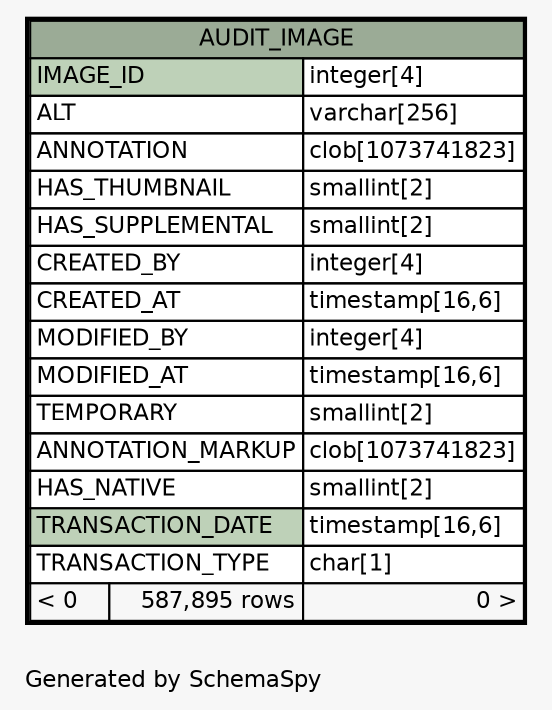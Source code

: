 // dot 2.38.0 on Windows 10 10.0
// SchemaSpy rev Unknown
digraph "oneDegreeRelationshipsDiagram" {
  graph [
    rankdir="RL"
    bgcolor="#f7f7f7"
    label="\nGenerated by SchemaSpy"
    labeljust="l"
    nodesep="0.18"
    ranksep="0.46"
    fontname="Helvetica"
    fontsize="11"
  ];
  node [
    fontname="Helvetica"
    fontsize="11"
    shape="plaintext"
  ];
  edge [
    arrowsize="0.8"
  ];
  "AUDIT_IMAGE" [
    label=<
    <TABLE BORDER="2" CELLBORDER="1" CELLSPACING="0" BGCOLOR="#ffffff">
      <TR><TD COLSPAN="3" BGCOLOR="#9bab96" ALIGN="CENTER">AUDIT_IMAGE</TD></TR>
      <TR><TD PORT="IMAGE_ID" COLSPAN="2" BGCOLOR="#bed1b8" ALIGN="LEFT">IMAGE_ID</TD><TD PORT="IMAGE_ID.type" ALIGN="LEFT">integer[4]</TD></TR>
      <TR><TD PORT="ALT" COLSPAN="2" ALIGN="LEFT">ALT</TD><TD PORT="ALT.type" ALIGN="LEFT">varchar[256]</TD></TR>
      <TR><TD PORT="ANNOTATION" COLSPAN="2" ALIGN="LEFT">ANNOTATION</TD><TD PORT="ANNOTATION.type" ALIGN="LEFT">clob[1073741823]</TD></TR>
      <TR><TD PORT="HAS_THUMBNAIL" COLSPAN="2" ALIGN="LEFT">HAS_THUMBNAIL</TD><TD PORT="HAS_THUMBNAIL.type" ALIGN="LEFT">smallint[2]</TD></TR>
      <TR><TD PORT="HAS_SUPPLEMENTAL" COLSPAN="2" ALIGN="LEFT">HAS_SUPPLEMENTAL</TD><TD PORT="HAS_SUPPLEMENTAL.type" ALIGN="LEFT">smallint[2]</TD></TR>
      <TR><TD PORT="CREATED_BY" COLSPAN="2" ALIGN="LEFT">CREATED_BY</TD><TD PORT="CREATED_BY.type" ALIGN="LEFT">integer[4]</TD></TR>
      <TR><TD PORT="CREATED_AT" COLSPAN="2" ALIGN="LEFT">CREATED_AT</TD><TD PORT="CREATED_AT.type" ALIGN="LEFT">timestamp[16,6]</TD></TR>
      <TR><TD PORT="MODIFIED_BY" COLSPAN="2" ALIGN="LEFT">MODIFIED_BY</TD><TD PORT="MODIFIED_BY.type" ALIGN="LEFT">integer[4]</TD></TR>
      <TR><TD PORT="MODIFIED_AT" COLSPAN="2" ALIGN="LEFT">MODIFIED_AT</TD><TD PORT="MODIFIED_AT.type" ALIGN="LEFT">timestamp[16,6]</TD></TR>
      <TR><TD PORT="TEMPORARY" COLSPAN="2" ALIGN="LEFT">TEMPORARY</TD><TD PORT="TEMPORARY.type" ALIGN="LEFT">smallint[2]</TD></TR>
      <TR><TD PORT="ANNOTATION_MARKUP" COLSPAN="2" ALIGN="LEFT">ANNOTATION_MARKUP</TD><TD PORT="ANNOTATION_MARKUP.type" ALIGN="LEFT">clob[1073741823]</TD></TR>
      <TR><TD PORT="HAS_NATIVE" COLSPAN="2" ALIGN="LEFT">HAS_NATIVE</TD><TD PORT="HAS_NATIVE.type" ALIGN="LEFT">smallint[2]</TD></TR>
      <TR><TD PORT="TRANSACTION_DATE" COLSPAN="2" BGCOLOR="#bed1b8" ALIGN="LEFT">TRANSACTION_DATE</TD><TD PORT="TRANSACTION_DATE.type" ALIGN="LEFT">timestamp[16,6]</TD></TR>
      <TR><TD PORT="TRANSACTION_TYPE" COLSPAN="2" ALIGN="LEFT">TRANSACTION_TYPE</TD><TD PORT="TRANSACTION_TYPE.type" ALIGN="LEFT">char[1]</TD></TR>
      <TR><TD ALIGN="LEFT" BGCOLOR="#f7f7f7">&lt; 0</TD><TD ALIGN="RIGHT" BGCOLOR="#f7f7f7">587,895 rows</TD><TD ALIGN="RIGHT" BGCOLOR="#f7f7f7">0 &gt;</TD></TR>
    </TABLE>>
    URL="AUDIT_IMAGE.html"
    tooltip="AUDIT_IMAGE"
  ];
}
